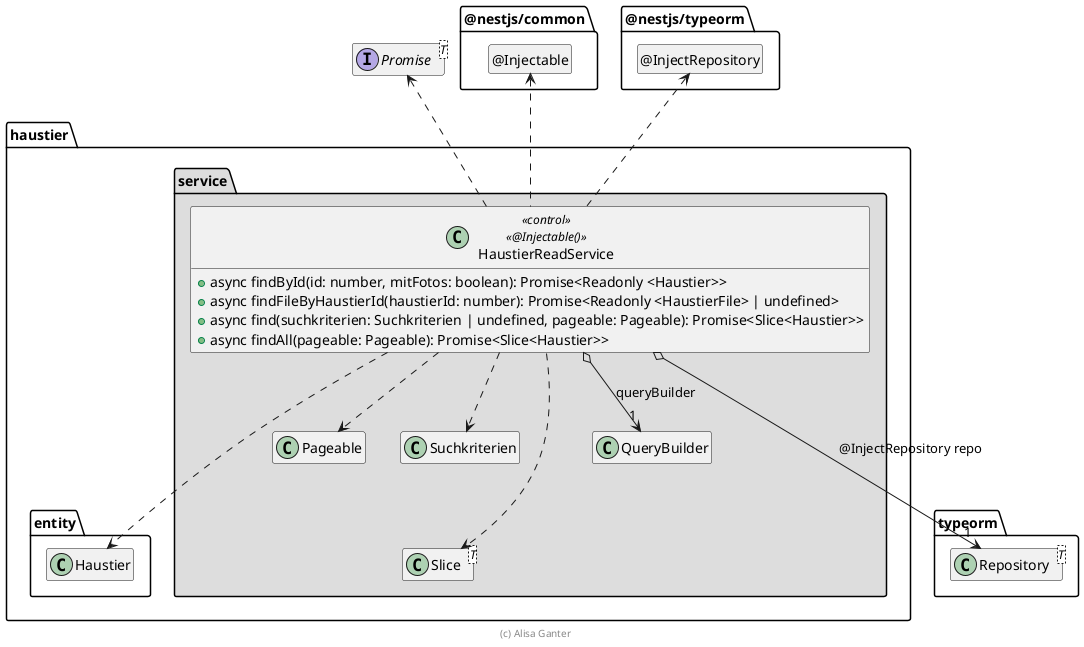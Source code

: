 @startuml Anwendungskern

interface Promise<T>

package @nestjs/common {
  class "@Injectable" as Injectable
  hide Injectable circle
}

package typeorm {
  class Repository<T>
}

package @nestjs/typeorm {
  class "@InjectRepository" as InjectRepository
  hide InjectRepository circle
}

package haustier {
  package entity {
    class Haustier
  }

  package service #DDDDDD {
    class QueryBuilder

    class Suchkriterien

    class Pageable

    class Slice<T>

    class HaustierReadService << control >> <<@Injectable()>> {
      + async findById(id: number, mitFotos: boolean): Promise<Readonly <Haustier>>
      + async findFileByHaustierId(haustierId: number): Promise<Readonly <HaustierFile> | undefined>
      + async find(suchkriterien: Suchkriterien | undefined, pageable: Pageable): Promise<Slice<Haustier>>
      + async findAll(pageable: Pageable): Promise<Slice<Haustier>>
    }

    HaustierReadService o--> "1" QueryBuilder: queryBuilder
    HaustierReadService o--> "1" Repository: @InjectRepository repo
    
    HaustierReadService ..> Suchkriterien
    HaustierReadService ..> Pageable
    HaustierReadService ..> Slice

    Pageable .[hidden].> Slice

    HaustierReadService .up.> Injectable
    HaustierReadService .up.> InjectRepository

    HaustierReadService .up.> Promise
    HaustierReadService ..> Haustier

    QueryBuilder .[hidden].> Repository
    QueryBuilder .[hidden].> Haustier
  }
}

hide empty members

footer (c) Alisa Ganter

@enduml
